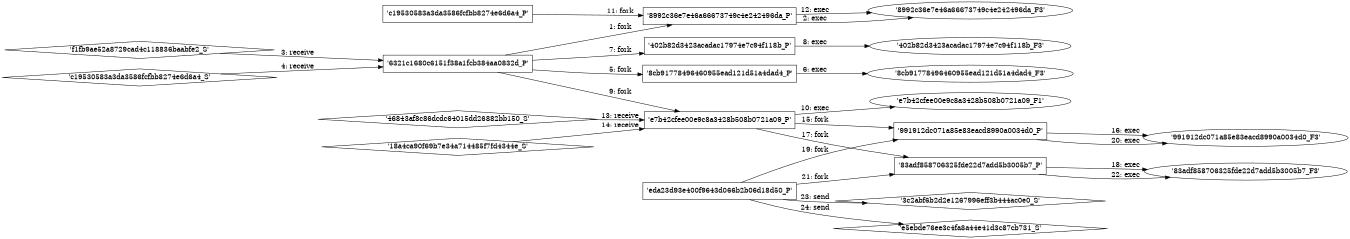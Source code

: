digraph "D:\Learning\Paper\apt\基于CTI的攻击预警\Dataset\攻击图\ASGfromALLCTI\What to expect when you're electing How election officials can counter disinformation.dot" {
rankdir="LR"
size="9"
fixedsize="false"
splines="true"
nodesep=0.3
ranksep=0
fontsize=10
overlap="scalexy"
engine= "neato"
	"'6321c1680c6151f38a1fcb384aa0832d_P'" [node_type=Process shape=box]
	"'8992c36e7e46a66673749c4e242496da_P'" [node_type=Process shape=box]
	"'6321c1680c6151f38a1fcb384aa0832d_P'" -> "'8992c36e7e46a66673749c4e242496da_P'" [label="1: fork"]
	"'8992c36e7e46a66673749c4e242496da_P'" [node_type=Process shape=box]
	"'8992c36e7e46a66673749c4e242496da_F3'" [node_type=File shape=ellipse]
	"'8992c36e7e46a66673749c4e242496da_P'" -> "'8992c36e7e46a66673749c4e242496da_F3'" [label="2: exec"]
	"'6321c1680c6151f38a1fcb384aa0832d_P'" [node_type=Process shape=box]
	"'f1fb9ae52a8729cad4c118836baabfe2_S'" [node_type=Socket shape=diamond]
	"'f1fb9ae52a8729cad4c118836baabfe2_S'" -> "'6321c1680c6151f38a1fcb384aa0832d_P'" [label="3: receive"]
	"'6321c1680c6151f38a1fcb384aa0832d_P'" [node_type=Process shape=box]
	"'c19530583a3da3586fcfbb8274e6d6a4_S'" [node_type=Socket shape=diamond]
	"'c19530583a3da3586fcfbb8274e6d6a4_S'" -> "'6321c1680c6151f38a1fcb384aa0832d_P'" [label="4: receive"]
	"'6321c1680c6151f38a1fcb384aa0832d_P'" [node_type=Process shape=box]
	"'8cb91778496460955ead121d51a4dad4_P'" [node_type=Process shape=box]
	"'6321c1680c6151f38a1fcb384aa0832d_P'" -> "'8cb91778496460955ead121d51a4dad4_P'" [label="5: fork"]
	"'8cb91778496460955ead121d51a4dad4_P'" [node_type=Process shape=box]
	"'8cb91778496460955ead121d51a4dad4_F3'" [node_type=File shape=ellipse]
	"'8cb91778496460955ead121d51a4dad4_P'" -> "'8cb91778496460955ead121d51a4dad4_F3'" [label="6: exec"]
	"'6321c1680c6151f38a1fcb384aa0832d_P'" [node_type=Process shape=box]
	"'402b82d3423acadac17974e7c94f118b_P'" [node_type=Process shape=box]
	"'6321c1680c6151f38a1fcb384aa0832d_P'" -> "'402b82d3423acadac17974e7c94f118b_P'" [label="7: fork"]
	"'402b82d3423acadac17974e7c94f118b_P'" [node_type=Process shape=box]
	"'402b82d3423acadac17974e7c94f118b_F3'" [node_type=File shape=ellipse]
	"'402b82d3423acadac17974e7c94f118b_P'" -> "'402b82d3423acadac17974e7c94f118b_F3'" [label="8: exec"]
	"'6321c1680c6151f38a1fcb384aa0832d_P'" [node_type=Process shape=box]
	"'e7b42cfee00e9c8a3428b508b0721a09_P'" [node_type=Process shape=box]
	"'6321c1680c6151f38a1fcb384aa0832d_P'" -> "'e7b42cfee00e9c8a3428b508b0721a09_P'" [label="9: fork"]
	"'e7b42cfee00e9c8a3428b508b0721a09_P'" [node_type=Process shape=box]
	"'e7b42cfee00e9c8a3428b508b0721a09_F1'" [node_type=File shape=ellipse]
	"'e7b42cfee00e9c8a3428b508b0721a09_P'" -> "'e7b42cfee00e9c8a3428b508b0721a09_F1'" [label="10: exec"]
	"'c19530583a3da3586fcfbb8274e6d6a4_P'" [node_type=Process shape=box]
	"'8992c36e7e46a66673749c4e242496da_P'" [node_type=Process shape=box]
	"'c19530583a3da3586fcfbb8274e6d6a4_P'" -> "'8992c36e7e46a66673749c4e242496da_P'" [label="11: fork"]
	"'8992c36e7e46a66673749c4e242496da_P'" [node_type=Process shape=box]
	"'8992c36e7e46a66673749c4e242496da_F3'" [node_type=File shape=ellipse]
	"'8992c36e7e46a66673749c4e242496da_P'" -> "'8992c36e7e46a66673749c4e242496da_F3'" [label="12: exec"]
	"'e7b42cfee00e9c8a3428b508b0721a09_P'" [node_type=Process shape=box]
	"'46843af8c86dcdc64015dd26882bb150_S'" [node_type=Socket shape=diamond]
	"'46843af8c86dcdc64015dd26882bb150_S'" -> "'e7b42cfee00e9c8a3428b508b0721a09_P'" [label="13: receive"]
	"'e7b42cfee00e9c8a3428b508b0721a09_P'" [node_type=Process shape=box]
	"'18a4ca90f69b7e34a714485f7fd4344e_S'" [node_type=Socket shape=diamond]
	"'18a4ca90f69b7e34a714485f7fd4344e_S'" -> "'e7b42cfee00e9c8a3428b508b0721a09_P'" [label="14: receive"]
	"'e7b42cfee00e9c8a3428b508b0721a09_P'" [node_type=Process shape=box]
	"'991912dc071a85e83eacd8990a0034d0_P'" [node_type=Process shape=box]
	"'e7b42cfee00e9c8a3428b508b0721a09_P'" -> "'991912dc071a85e83eacd8990a0034d0_P'" [label="15: fork"]
	"'991912dc071a85e83eacd8990a0034d0_P'" [node_type=Process shape=box]
	"'991912dc071a85e83eacd8990a0034d0_F3'" [node_type=File shape=ellipse]
	"'991912dc071a85e83eacd8990a0034d0_P'" -> "'991912dc071a85e83eacd8990a0034d0_F3'" [label="16: exec"]
	"'e7b42cfee00e9c8a3428b508b0721a09_P'" [node_type=Process shape=box]
	"'83adf858706325fde22d7add5b3005b7_P'" [node_type=Process shape=box]
	"'e7b42cfee00e9c8a3428b508b0721a09_P'" -> "'83adf858706325fde22d7add5b3005b7_P'" [label="17: fork"]
	"'83adf858706325fde22d7add5b3005b7_P'" [node_type=Process shape=box]
	"'83adf858706325fde22d7add5b3005b7_F3'" [node_type=File shape=ellipse]
	"'83adf858706325fde22d7add5b3005b7_P'" -> "'83adf858706325fde22d7add5b3005b7_F3'" [label="18: exec"]
	"'eda23d93e400f9643d066b2b06d18d50_P'" [node_type=Process shape=box]
	"'991912dc071a85e83eacd8990a0034d0_P'" [node_type=Process shape=box]
	"'eda23d93e400f9643d066b2b06d18d50_P'" -> "'991912dc071a85e83eacd8990a0034d0_P'" [label="19: fork"]
	"'991912dc071a85e83eacd8990a0034d0_P'" [node_type=Process shape=box]
	"'991912dc071a85e83eacd8990a0034d0_F3'" [node_type=File shape=ellipse]
	"'991912dc071a85e83eacd8990a0034d0_P'" -> "'991912dc071a85e83eacd8990a0034d0_F3'" [label="20: exec"]
	"'eda23d93e400f9643d066b2b06d18d50_P'" [node_type=Process shape=box]
	"'83adf858706325fde22d7add5b3005b7_P'" [node_type=Process shape=box]
	"'eda23d93e400f9643d066b2b06d18d50_P'" -> "'83adf858706325fde22d7add5b3005b7_P'" [label="21: fork"]
	"'83adf858706325fde22d7add5b3005b7_P'" [node_type=Process shape=box]
	"'83adf858706325fde22d7add5b3005b7_F3'" [node_type=File shape=ellipse]
	"'83adf858706325fde22d7add5b3005b7_P'" -> "'83adf858706325fde22d7add5b3005b7_F3'" [label="22: exec"]
	"'3c2abf6b2d2e1267996eff3b444ac0e0_S'" [node_type=Socket shape=diamond]
	"'eda23d93e400f9643d066b2b06d18d50_P'" [node_type=Process shape=box]
	"'eda23d93e400f9643d066b2b06d18d50_P'" -> "'3c2abf6b2d2e1267996eff3b444ac0e0_S'" [label="23: send"]
	"'e5ebde76ee3c4fa8a44e41d3c87cb731_S'" [node_type=Socket shape=diamond]
	"'eda23d93e400f9643d066b2b06d18d50_P'" [node_type=Process shape=box]
	"'eda23d93e400f9643d066b2b06d18d50_P'" -> "'e5ebde76ee3c4fa8a44e41d3c87cb731_S'" [label="24: send"]
}
